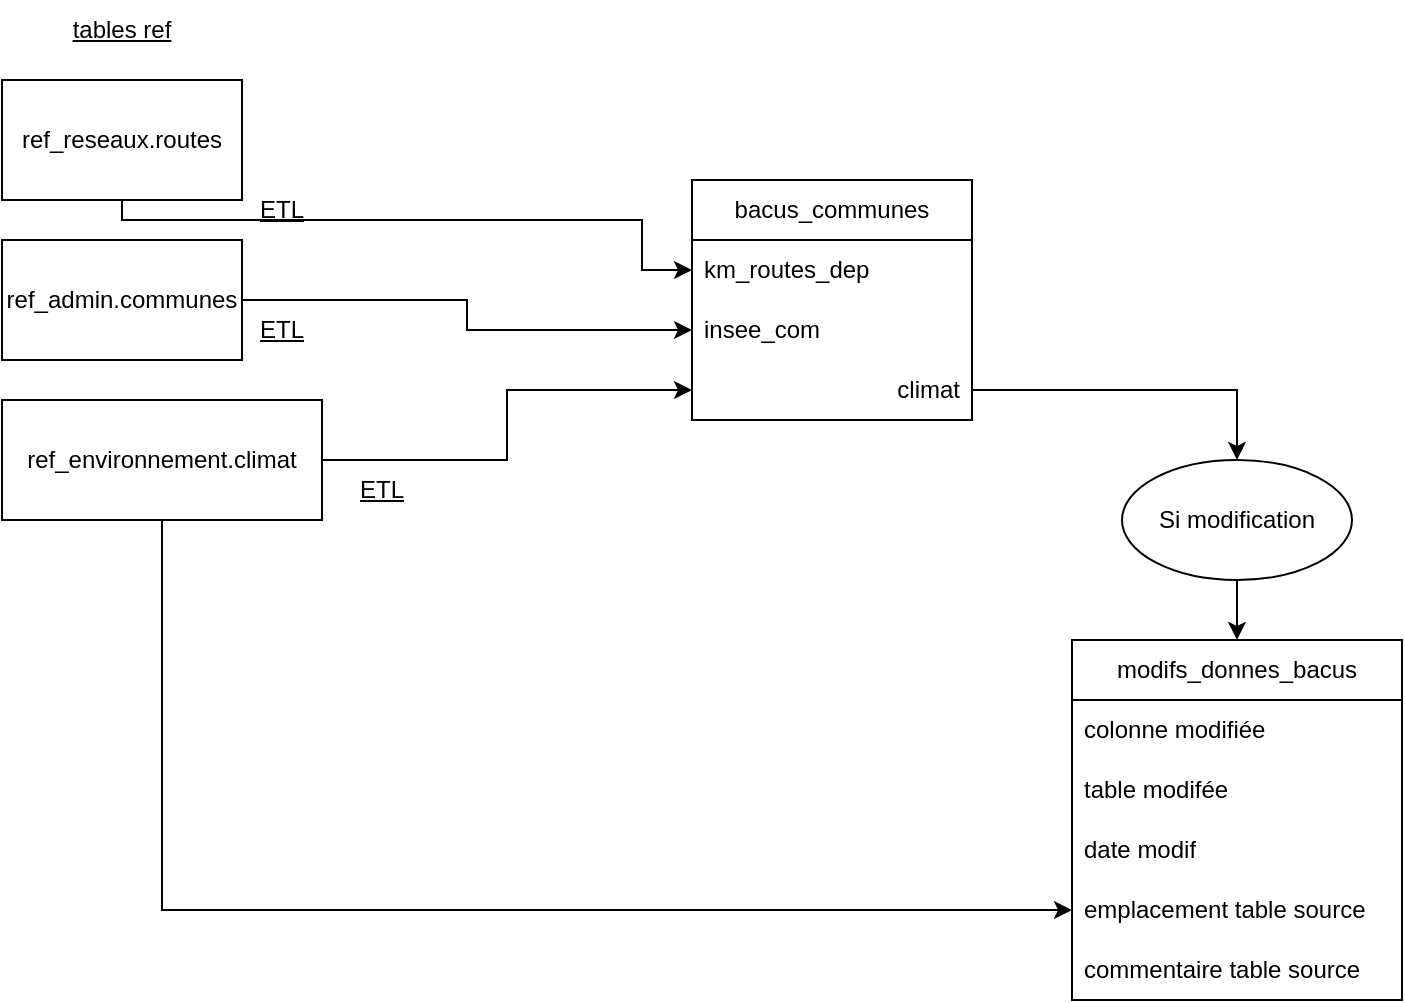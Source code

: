 <mxfile version="24.5.2" type="github">
  <diagram name="Page-1" id="fdu1PH_4OV5Pdf10EV2S">
    <mxGraphModel dx="1615" dy="742" grid="1" gridSize="10" guides="1" tooltips="1" connect="1" arrows="1" fold="1" page="1" pageScale="1" pageWidth="1169" pageHeight="827" math="0" shadow="0">
      <root>
        <mxCell id="0" />
        <mxCell id="1" parent="0" />
        <mxCell id="p8LVsFOsC2-hSDQWtI9d-11" style="edgeStyle=orthogonalEdgeStyle;rounded=0;orthogonalLoop=1;jettySize=auto;html=1;entryX=0;entryY=0.5;entryDx=0;entryDy=0;" edge="1" parent="1" source="p8LVsFOsC2-hSDQWtI9d-1" target="p8LVsFOsC2-hSDQWtI9d-8">
          <mxGeometry relative="1" as="geometry">
            <Array as="points">
              <mxPoint x="160" y="210" />
              <mxPoint x="420" y="210" />
              <mxPoint x="420" y="235" />
            </Array>
          </mxGeometry>
        </mxCell>
        <mxCell id="p8LVsFOsC2-hSDQWtI9d-1" value="ref_reseaux.routes" style="rounded=0;whiteSpace=wrap;html=1;" vertex="1" parent="1">
          <mxGeometry x="100" y="140" width="120" height="60" as="geometry" />
        </mxCell>
        <mxCell id="p8LVsFOsC2-hSDQWtI9d-12" style="edgeStyle=orthogonalEdgeStyle;rounded=0;orthogonalLoop=1;jettySize=auto;html=1;entryX=0;entryY=0.5;entryDx=0;entryDy=0;" edge="1" parent="1" source="p8LVsFOsC2-hSDQWtI9d-2" target="p8LVsFOsC2-hSDQWtI9d-9">
          <mxGeometry relative="1" as="geometry" />
        </mxCell>
        <mxCell id="p8LVsFOsC2-hSDQWtI9d-2" value="ref_admin.communes" style="rounded=0;whiteSpace=wrap;html=1;" vertex="1" parent="1">
          <mxGeometry x="100" y="220" width="120" height="60" as="geometry" />
        </mxCell>
        <mxCell id="p8LVsFOsC2-hSDQWtI9d-13" style="edgeStyle=orthogonalEdgeStyle;rounded=0;orthogonalLoop=1;jettySize=auto;html=1;entryX=0;entryY=0.5;entryDx=0;entryDy=0;" edge="1" parent="1" source="p8LVsFOsC2-hSDQWtI9d-3" target="p8LVsFOsC2-hSDQWtI9d-10">
          <mxGeometry relative="1" as="geometry" />
        </mxCell>
        <mxCell id="p8LVsFOsC2-hSDQWtI9d-27" style="edgeStyle=orthogonalEdgeStyle;rounded=0;orthogonalLoop=1;jettySize=auto;html=1;entryX=0;entryY=0.5;entryDx=0;entryDy=0;" edge="1" parent="1" source="p8LVsFOsC2-hSDQWtI9d-3" target="p8LVsFOsC2-hSDQWtI9d-18">
          <mxGeometry relative="1" as="geometry" />
        </mxCell>
        <mxCell id="p8LVsFOsC2-hSDQWtI9d-3" value="ref_environnement.climat" style="rounded=0;whiteSpace=wrap;html=1;" vertex="1" parent="1">
          <mxGeometry x="100" y="300" width="160" height="60" as="geometry" />
        </mxCell>
        <mxCell id="p8LVsFOsC2-hSDQWtI9d-4" value="tables ref" style="text;html=1;align=center;verticalAlign=middle;whiteSpace=wrap;rounded=0;fontStyle=4" vertex="1" parent="1">
          <mxGeometry x="130" y="100" width="60" height="30" as="geometry" />
        </mxCell>
        <mxCell id="p8LVsFOsC2-hSDQWtI9d-7" value="bacus_communes" style="swimlane;fontStyle=0;childLayout=stackLayout;horizontal=1;startSize=30;horizontalStack=0;resizeParent=1;resizeParentMax=0;resizeLast=0;collapsible=1;marginBottom=0;whiteSpace=wrap;html=1;" vertex="1" parent="1">
          <mxGeometry x="445" y="190" width="140" height="120" as="geometry" />
        </mxCell>
        <mxCell id="p8LVsFOsC2-hSDQWtI9d-8" value="km_routes_dep" style="text;strokeColor=none;fillColor=none;align=left;verticalAlign=middle;spacingLeft=4;spacingRight=4;overflow=hidden;points=[[0,0.5],[1,0.5]];portConstraint=eastwest;rotatable=0;whiteSpace=wrap;html=1;" vertex="1" parent="p8LVsFOsC2-hSDQWtI9d-7">
          <mxGeometry y="30" width="140" height="30" as="geometry" />
        </mxCell>
        <mxCell id="p8LVsFOsC2-hSDQWtI9d-9" value="insee_com" style="text;strokeColor=none;fillColor=none;align=left;verticalAlign=middle;spacingLeft=4;spacingRight=4;overflow=hidden;points=[[0,0.5],[1,0.5]];portConstraint=eastwest;rotatable=0;whiteSpace=wrap;html=1;" vertex="1" parent="p8LVsFOsC2-hSDQWtI9d-7">
          <mxGeometry y="60" width="140" height="30" as="geometry" />
        </mxCell>
        <mxCell id="p8LVsFOsC2-hSDQWtI9d-10" value="climat" style="text;strokeColor=none;fillColor=none;align=right;verticalAlign=middle;spacingLeft=4;spacingRight=4;overflow=hidden;points=[[0,0.5],[1,0.5]];portConstraint=eastwest;rotatable=0;whiteSpace=wrap;html=1;" vertex="1" parent="p8LVsFOsC2-hSDQWtI9d-7">
          <mxGeometry y="90" width="140" height="30" as="geometry" />
        </mxCell>
        <mxCell id="p8LVsFOsC2-hSDQWtI9d-14" value="modifs_donnes_bacus" style="swimlane;fontStyle=0;childLayout=stackLayout;horizontal=1;startSize=30;horizontalStack=0;resizeParent=1;resizeParentMax=0;resizeLast=0;collapsible=1;marginBottom=0;whiteSpace=wrap;html=1;" vertex="1" parent="1">
          <mxGeometry x="635" y="420" width="165" height="180" as="geometry" />
        </mxCell>
        <mxCell id="p8LVsFOsC2-hSDQWtI9d-15" value="colonne modifiée" style="text;strokeColor=none;fillColor=none;align=left;verticalAlign=middle;spacingLeft=4;spacingRight=4;overflow=hidden;points=[[0,0.5],[1,0.5]];portConstraint=eastwest;rotatable=0;whiteSpace=wrap;html=1;" vertex="1" parent="p8LVsFOsC2-hSDQWtI9d-14">
          <mxGeometry y="30" width="165" height="30" as="geometry" />
        </mxCell>
        <mxCell id="p8LVsFOsC2-hSDQWtI9d-16" value="table modifée" style="text;strokeColor=none;fillColor=none;align=left;verticalAlign=middle;spacingLeft=4;spacingRight=4;overflow=hidden;points=[[0,0.5],[1,0.5]];portConstraint=eastwest;rotatable=0;whiteSpace=wrap;html=1;" vertex="1" parent="p8LVsFOsC2-hSDQWtI9d-14">
          <mxGeometry y="60" width="165" height="30" as="geometry" />
        </mxCell>
        <mxCell id="p8LVsFOsC2-hSDQWtI9d-17" value="date modif" style="text;strokeColor=none;fillColor=none;align=left;verticalAlign=middle;spacingLeft=4;spacingRight=4;overflow=hidden;points=[[0,0.5],[1,0.5]];portConstraint=eastwest;rotatable=0;whiteSpace=wrap;html=1;" vertex="1" parent="p8LVsFOsC2-hSDQWtI9d-14">
          <mxGeometry y="90" width="165" height="30" as="geometry" />
        </mxCell>
        <mxCell id="p8LVsFOsC2-hSDQWtI9d-18" value="emplacement table source" style="text;strokeColor=none;fillColor=none;align=left;verticalAlign=middle;spacingLeft=4;spacingRight=4;overflow=hidden;points=[[0,0.5],[1,0.5]];portConstraint=eastwest;rotatable=0;whiteSpace=wrap;html=1;" vertex="1" parent="p8LVsFOsC2-hSDQWtI9d-14">
          <mxGeometry y="120" width="165" height="30" as="geometry" />
        </mxCell>
        <mxCell id="p8LVsFOsC2-hSDQWtI9d-19" value="commentaire table source" style="text;strokeColor=none;fillColor=none;align=left;verticalAlign=middle;spacingLeft=4;spacingRight=4;overflow=hidden;points=[[0,0.5],[1,0.5]];portConstraint=eastwest;rotatable=0;whiteSpace=wrap;html=1;" vertex="1" parent="p8LVsFOsC2-hSDQWtI9d-14">
          <mxGeometry y="150" width="165" height="30" as="geometry" />
        </mxCell>
        <mxCell id="p8LVsFOsC2-hSDQWtI9d-21" value="ETL" style="text;html=1;align=center;verticalAlign=middle;whiteSpace=wrap;rounded=0;fontStyle=4" vertex="1" parent="1">
          <mxGeometry x="260" y="330" width="60" height="30" as="geometry" />
        </mxCell>
        <mxCell id="p8LVsFOsC2-hSDQWtI9d-22" value="ETL" style="text;html=1;align=center;verticalAlign=middle;whiteSpace=wrap;rounded=0;fontStyle=4" vertex="1" parent="1">
          <mxGeometry x="210" y="250" width="60" height="30" as="geometry" />
        </mxCell>
        <mxCell id="p8LVsFOsC2-hSDQWtI9d-23" value="ETL" style="text;html=1;align=center;verticalAlign=middle;whiteSpace=wrap;rounded=0;fontStyle=4" vertex="1" parent="1">
          <mxGeometry x="210" y="190" width="60" height="30" as="geometry" />
        </mxCell>
        <mxCell id="p8LVsFOsC2-hSDQWtI9d-28" style="edgeStyle=orthogonalEdgeStyle;rounded=0;orthogonalLoop=1;jettySize=auto;html=1;entryX=0.5;entryY=0;entryDx=0;entryDy=0;" edge="1" parent="1" source="p8LVsFOsC2-hSDQWtI9d-25" target="p8LVsFOsC2-hSDQWtI9d-14">
          <mxGeometry relative="1" as="geometry" />
        </mxCell>
        <mxCell id="p8LVsFOsC2-hSDQWtI9d-25" value="Si modification" style="ellipse;whiteSpace=wrap;html=1;" vertex="1" parent="1">
          <mxGeometry x="660" y="330" width="115" height="60" as="geometry" />
        </mxCell>
        <mxCell id="p8LVsFOsC2-hSDQWtI9d-26" style="edgeStyle=orthogonalEdgeStyle;rounded=0;orthogonalLoop=1;jettySize=auto;html=1;entryX=0.5;entryY=0;entryDx=0;entryDy=0;exitX=1;exitY=0.5;exitDx=0;exitDy=0;" edge="1" parent="1" source="p8LVsFOsC2-hSDQWtI9d-10" target="p8LVsFOsC2-hSDQWtI9d-25">
          <mxGeometry relative="1" as="geometry" />
        </mxCell>
      </root>
    </mxGraphModel>
  </diagram>
</mxfile>
